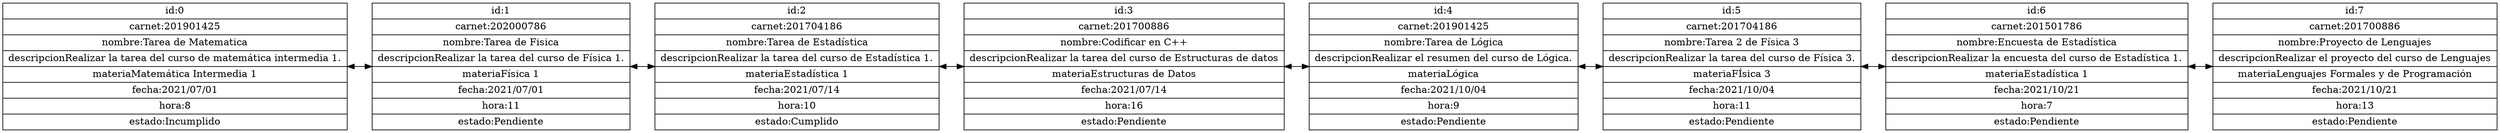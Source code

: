 digraph G {
rankdir=LR;
node[shape = record];
 edge[dir="both"];
nodo0[label=" id:0
 |carnet:201901425
 |nombre:Tarea de Matematica
 |descripcionRealizar la tarea del curso de matemática intermedia 1.
 |materiaMatemática Intermedia 1
 |fecha:2021/07/01
 |hora:8
 |estado:Incumplido"]
 nodo0->nodo1
nodo1[label=" id:1
 |carnet:202000786
 |nombre:Tarea de Fisica
 |descripcionRealizar la tarea del curso de Física 1.
 |materiaFísica 1
 |fecha:2021/07/01
 |hora:11
 |estado:Pendiente"]
 nodo1->nodo2
nodo2[label=" id:2
 |carnet:201704186
 |nombre:Tarea de Estadística
 |descripcionRealizar la tarea del curso de Estadística 1.
 |materiaEstadística 1
 |fecha:2021/07/14
 |hora:10
 |estado:Cumplido"]
 nodo2->nodo3
nodo3[label=" id:3
 |carnet:201700886
 |nombre:Codificar en C++
 |descripcionRealizar la tarea del curso de Estructuras de datos
 |materiaEstructuras de Datos
 |fecha:2021/07/14
 |hora:16
 |estado:Pendiente"]
 nodo3->nodo4
nodo4[label=" id:4
 |carnet:201901425
 |nombre:Tarea de Lógica
 |descripcionRealizar el resumen del curso de Lógica.
 |materiaLógica
 |fecha:2021/10/04
 |hora:9
 |estado:Pendiente"]
 nodo4->nodo5
nodo5[label=" id:5
 |carnet:201704186
 |nombre:Tarea 2 de Física 3
 |descripcionRealizar la tarea del curso de Física 3.
 |materiaFÍsica 3
 |fecha:2021/10/04
 |hora:11
 |estado:Pendiente"]
 nodo5->nodo6
nodo6[label=" id:6
 |carnet:201501786
 |nombre:Encuesta de Estadística
 |descripcionRealizar la encuesta del curso de Estadística 1.
 |materiaEstadística 1
 |fecha:2021/10/21
 |hora:7
 |estado:Pendiente"]
 nodo6->nodo7
nodo7[label=" id:7
 |carnet:201700886
 |nombre:Proyecto de Lenguajes
 |descripcionRealizar el proyecto del curso de Lenguajes
 |materiaLenguajes Formales y de Programación
 |fecha:2021/10/21
 |hora:13
 |estado:Pendiente"]
 nodo7
}
